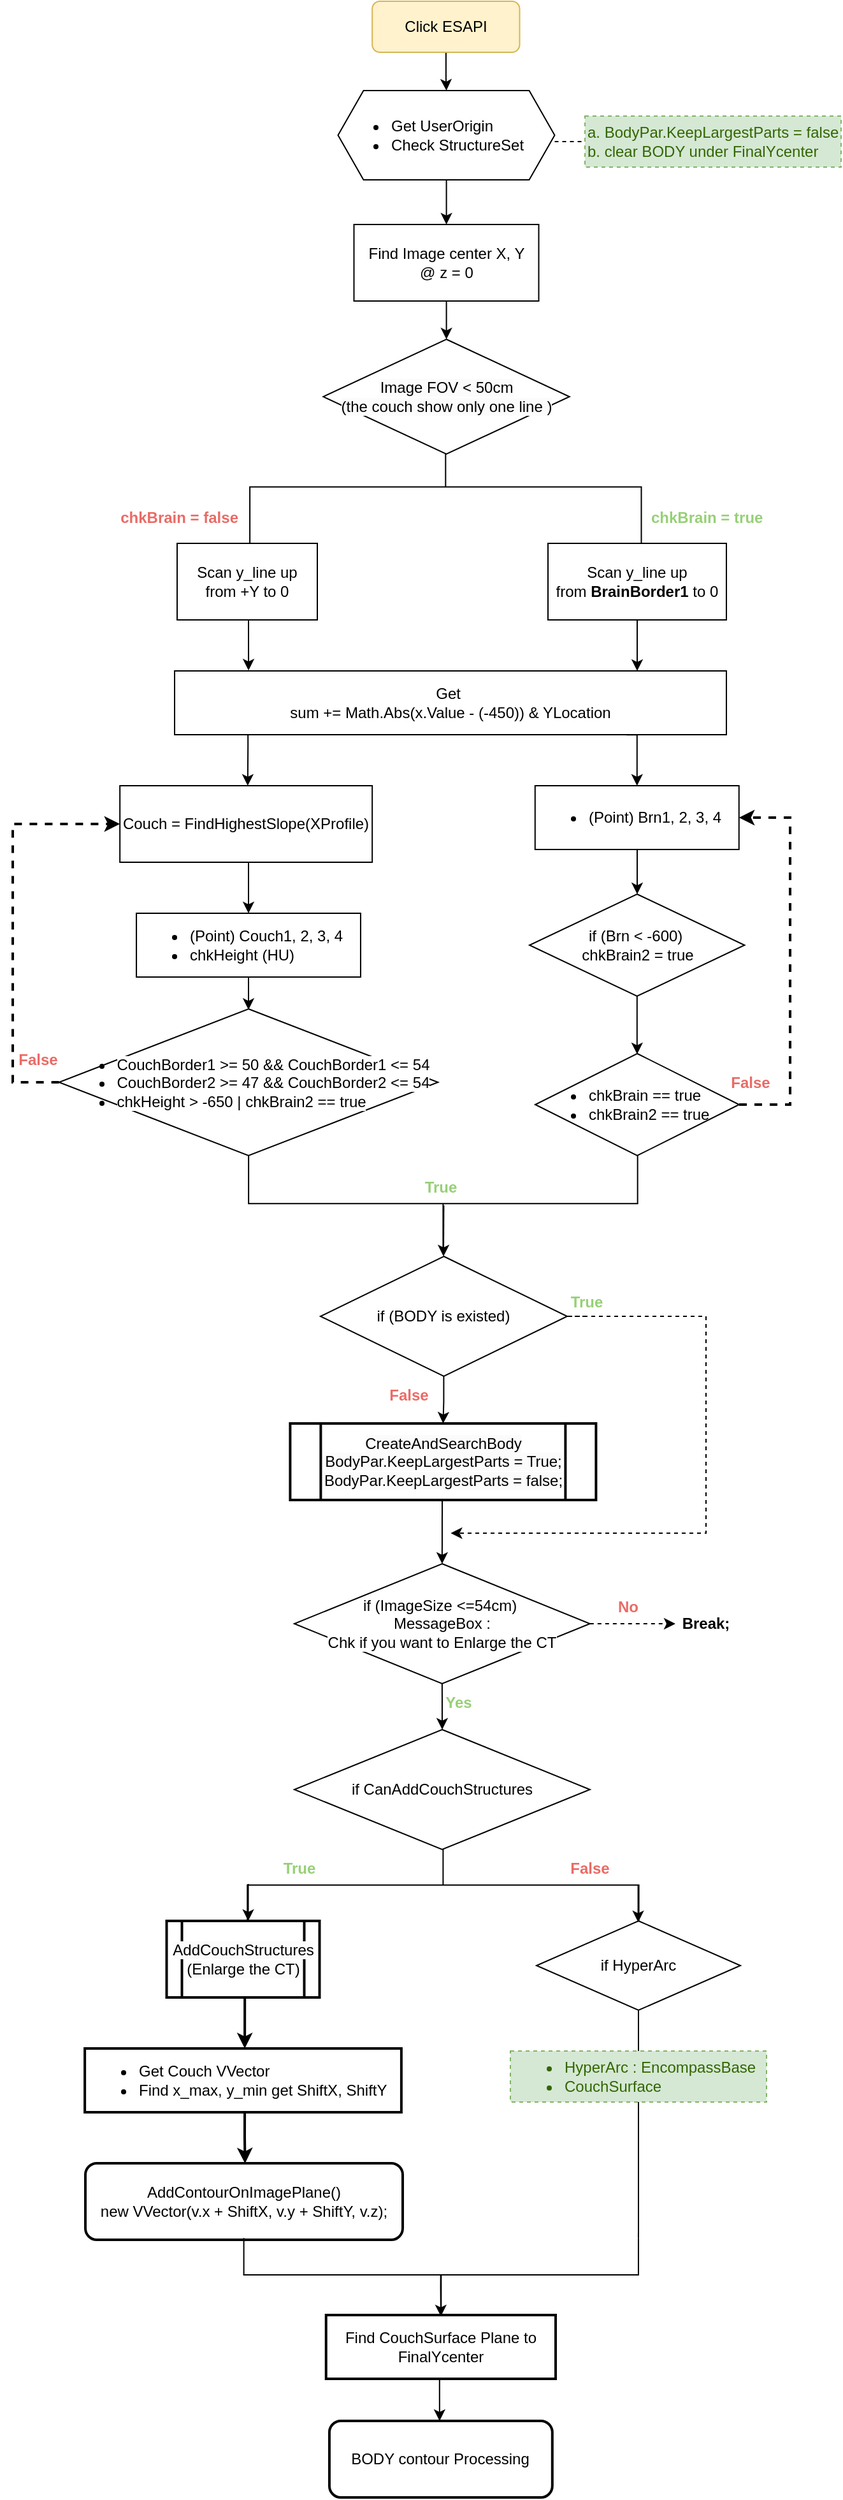 <mxfile version="21.5.0" type="github">
  <diagram name="第 1 页" id="x1ljfz-qSG_obq4z1dJh">
    <mxGraphModel dx="624" dy="898" grid="1" gridSize="10" guides="1" tooltips="1" connect="1" arrows="1" fold="1" page="1" pageScale="1" pageWidth="827" pageHeight="1169" math="0" shadow="0">
      <root>
        <mxCell id="0" />
        <mxCell id="1" parent="0" />
        <mxCell id="LTVYAx_PnS-_SqXySAhT-7" value="" style="edgeStyle=orthogonalEdgeStyle;rounded=0;orthogonalLoop=1;jettySize=auto;html=1;" parent="1" source="LTVYAx_PnS-_SqXySAhT-5" target="LTVYAx_PnS-_SqXySAhT-6" edge="1">
          <mxGeometry relative="1" as="geometry" />
        </mxCell>
        <mxCell id="LTVYAx_PnS-_SqXySAhT-5" value="&lt;ul&gt;&lt;li&gt;Get UserOrigin&lt;/li&gt;&lt;li style=&quot;&quot;&gt;Check StructureSet&amp;nbsp;&lt;/li&gt;&lt;/ul&gt;" style="shape=hexagon;perimeter=hexagonPerimeter2;whiteSpace=wrap;html=1;fixedSize=1;align=left;" parent="1" vertex="1">
          <mxGeometry x="325.25" y="160" width="170" height="70" as="geometry" />
        </mxCell>
        <mxCell id="LTVYAx_PnS-_SqXySAhT-42" value="" style="edgeStyle=orthogonalEdgeStyle;rounded=0;orthogonalLoop=1;jettySize=auto;html=1;" parent="1" source="LTVYAx_PnS-_SqXySAhT-6" target="LTVYAx_PnS-_SqXySAhT-41" edge="1">
          <mxGeometry relative="1" as="geometry" />
        </mxCell>
        <mxCell id="LTVYAx_PnS-_SqXySAhT-6" value="Find Image center X, Y &lt;br&gt;@ z = 0" style="whiteSpace=wrap;html=1;align=center;" parent="1" vertex="1">
          <mxGeometry x="337.75" y="265" width="145" height="60" as="geometry" />
        </mxCell>
        <mxCell id="LTVYAx_PnS-_SqXySAhT-11" value="" style="strokeWidth=1;html=1;shape=mxgraph.flowchart.annotation_2;align=left;labelPosition=right;pointerEvents=1;rotation=90;" parent="1" vertex="1">
          <mxGeometry x="353.72" y="317.21" width="111.87" height="307.19" as="geometry" />
        </mxCell>
        <mxCell id="LTVYAx_PnS-_SqXySAhT-20" value="" style="edgeStyle=orthogonalEdgeStyle;rounded=0;orthogonalLoop=1;jettySize=auto;html=1;entryX=0.134;entryY=-0.008;entryDx=0;entryDy=0;entryPerimeter=0;exitX=0.533;exitY=0.99;exitDx=0;exitDy=0;exitPerimeter=0;" parent="1" source="LTVYAx_PnS-_SqXySAhT-14" target="LTVYAx_PnS-_SqXySAhT-19" edge="1">
          <mxGeometry relative="1" as="geometry">
            <mxPoint x="258" y="575" as="sourcePoint" />
            <mxPoint x="257.76" y="617.16" as="targetPoint" />
            <Array as="points">
              <mxPoint x="255" y="574" />
            </Array>
          </mxGeometry>
        </mxCell>
        <mxCell id="LTVYAx_PnS-_SqXySAhT-14" value="Scan y_line up &lt;br&gt;from +Y to 0" style="rounded=0;whiteSpace=wrap;html=1;" parent="1" vertex="1">
          <mxGeometry x="199" y="515" width="110" height="60" as="geometry" />
        </mxCell>
        <mxCell id="LTVYAx_PnS-_SqXySAhT-16" value="chkBrain = true" style="text;whiteSpace=wrap;html=1;fontColor=#97D077;fontStyle=1" parent="1" vertex="1">
          <mxGeometry x="569" y="481" width="110" height="20" as="geometry" />
        </mxCell>
        <mxCell id="LTVYAx_PnS-_SqXySAhT-17" value="chkBrain = false" style="text;whiteSpace=wrap;html=1;align=right;fontColor=#EA6B66;fontStyle=1" parent="1" vertex="1">
          <mxGeometry x="149" y="481" width="100" height="20" as="geometry" />
        </mxCell>
        <mxCell id="LTVYAx_PnS-_SqXySAhT-27" value="" style="edgeStyle=orthogonalEdgeStyle;rounded=0;orthogonalLoop=1;jettySize=auto;html=1;exitX=0.551;exitY=1;exitDx=0;exitDy=0;exitPerimeter=0;" parent="1" source="LTVYAx_PnS-_SqXySAhT-18" target="LTVYAx_PnS-_SqXySAhT-19" edge="1">
          <mxGeometry relative="1" as="geometry">
            <mxPoint x="560" y="575" as="sourcePoint" />
            <mxPoint x="560" y="615" as="targetPoint" />
            <Array as="points">
              <mxPoint x="560" y="575" />
            </Array>
          </mxGeometry>
        </mxCell>
        <mxCell id="LTVYAx_PnS-_SqXySAhT-18" value="Scan y_line up &lt;br&gt;from &lt;b&gt;BrainBorder1&lt;/b&gt; to 0" style="rounded=0;whiteSpace=wrap;html=1;" parent="1" vertex="1">
          <mxGeometry x="490" y="515" width="140" height="60" as="geometry" />
        </mxCell>
        <mxCell id="LTVYAx_PnS-_SqXySAhT-29" value="" style="edgeStyle=orthogonalEdgeStyle;rounded=0;orthogonalLoop=1;jettySize=auto;html=1;exitX=0.133;exitY=0.998;exitDx=0;exitDy=0;exitPerimeter=0;entryX=0.31;entryY=0;entryDx=0;entryDy=0;entryPerimeter=0;" parent="1" source="LTVYAx_PnS-_SqXySAhT-19" edge="1">
          <mxGeometry relative="1" as="geometry">
            <mxPoint x="251.48" y="673.8" as="sourcePoint" />
            <mxPoint x="254.38" y="705" as="targetPoint" />
            <Array as="points">
              <mxPoint x="255" y="674" />
              <mxPoint x="254" y="674" />
            </Array>
          </mxGeometry>
        </mxCell>
        <mxCell id="LTVYAx_PnS-_SqXySAhT-71" style="edgeStyle=orthogonalEdgeStyle;rounded=0;orthogonalLoop=1;jettySize=auto;html=1;entryX=0.5;entryY=0;entryDx=0;entryDy=0;exitX=0.819;exitY=1.002;exitDx=0;exitDy=0;exitPerimeter=0;" parent="1" source="LTVYAx_PnS-_SqXySAhT-19" target="LTVYAx_PnS-_SqXySAhT-54" edge="1">
          <mxGeometry relative="1" as="geometry">
            <mxPoint x="539" y="675" as="sourcePoint" />
            <mxPoint x="525.92" y="704.2" as="targetPoint" />
            <Array as="points">
              <mxPoint x="560" y="665" />
            </Array>
          </mxGeometry>
        </mxCell>
        <mxCell id="LTVYAx_PnS-_SqXySAhT-19" value="Get&amp;nbsp;&lt;br&gt;sum += Math.Abs(x.Value - (-450)) &amp;amp; YLocation" style="rounded=0;whiteSpace=wrap;html=1;" parent="1" vertex="1">
          <mxGeometry x="197" y="615" width="433" height="50" as="geometry" />
        </mxCell>
        <mxCell id="LTVYAx_PnS-_SqXySAhT-31" value="" style="strokeWidth=1;html=1;shape=mxgraph.flowchart.annotation_2;align=left;labelPosition=right;pointerEvents=1;rotation=-90;" parent="1" vertex="1">
          <mxGeometry x="368.24" y="880" width="78.91" height="305.25" as="geometry" />
        </mxCell>
        <mxCell id="LTVYAx_PnS-_SqXySAhT-70" value="" style="edgeStyle=orthogonalEdgeStyle;rounded=0;orthogonalLoop=1;jettySize=auto;html=1;" parent="1" edge="1">
          <mxGeometry relative="1" as="geometry">
            <mxPoint x="255" y="855" as="sourcePoint" />
            <mxPoint x="255" y="880.654" as="targetPoint" />
            <Array as="points">
              <mxPoint x="255" y="865" />
              <mxPoint x="255" y="865" />
            </Array>
          </mxGeometry>
        </mxCell>
        <mxCell id="LTVYAx_PnS-_SqXySAhT-37" value="&lt;ul&gt;&lt;li&gt;(Point) Couch1, 2, 3, 4&amp;nbsp;&lt;/li&gt;&lt;li&gt;chkHeight (HU)&lt;/li&gt;&lt;/ul&gt;" style="rounded=0;whiteSpace=wrap;html=1;align=left;" parent="1" vertex="1">
          <mxGeometry x="167.03" y="805" width="175.94" height="50" as="geometry" />
        </mxCell>
        <mxCell id="LTVYAx_PnS-_SqXySAhT-41" value="&lt;span style=&quot;color: rgb(0, 0, 0); font-family: Helvetica; font-size: 12px; font-style: normal; font-variant-ligatures: normal; font-variant-caps: normal; font-weight: 400; letter-spacing: normal; orphans: 2; text-align: left; text-indent: 0px; text-transform: none; widows: 2; word-spacing: 0px; -webkit-text-stroke-width: 0px; background-color: rgb(251, 251, 251); text-decoration-thickness: initial; text-decoration-style: initial; text-decoration-color: initial; float: none; display: inline !important;&quot;&gt;Image FOV &amp;lt; 50cm&lt;/span&gt;&lt;br style=&quot;border-color: var(--border-color); color: rgb(0, 0, 0); font-family: Helvetica; font-size: 12px; font-style: normal; font-variant-ligatures: normal; font-variant-caps: normal; font-weight: 400; letter-spacing: normal; orphans: 2; text-align: left; text-indent: 0px; text-transform: none; widows: 2; word-spacing: 0px; -webkit-text-stroke-width: 0px; background-color: rgb(251, 251, 251); text-decoration-thickness: initial; text-decoration-style: initial; text-decoration-color: initial;&quot;&gt;&lt;span style=&quot;color: rgb(0, 0, 0); font-family: Helvetica; font-size: 12px; font-style: normal; font-variant-ligatures: normal; font-variant-caps: normal; font-weight: 400; letter-spacing: normal; orphans: 2; text-align: left; text-indent: 0px; text-transform: none; widows: 2; word-spacing: 0px; -webkit-text-stroke-width: 0px; background-color: rgb(251, 251, 251); text-decoration-thickness: initial; text-decoration-style: initial; text-decoration-color: initial; float: none; display: inline !important;&quot;&gt;(the couch show only one line )&lt;/span&gt;" style="rhombus;whiteSpace=wrap;html=1;" parent="1" vertex="1">
          <mxGeometry x="313.66" y="355" width="193.19" height="90" as="geometry" />
        </mxCell>
        <mxCell id="LTVYAx_PnS-_SqXySAhT-68" value="" style="edgeStyle=orthogonalEdgeStyle;rounded=0;orthogonalLoop=1;jettySize=auto;html=1;" parent="1" edge="1">
          <mxGeometry relative="1" as="geometry">
            <Array as="points">
              <mxPoint x="560" y="885" />
              <mxPoint x="560" y="885" />
            </Array>
            <mxPoint x="559.907" y="869.992" as="sourcePoint" />
            <mxPoint x="559.907" y="915.453" as="targetPoint" />
          </mxGeometry>
        </mxCell>
        <mxCell id="LTVYAx_PnS-_SqXySAhT-43" value="if (Brn &amp;lt; -600)&amp;nbsp; &lt;br&gt;chkBrain2 = true" style="rhombus;whiteSpace=wrap;html=1;align=center;rounded=0;verticalAlign=middle;" parent="1" vertex="1">
          <mxGeometry x="475.5" y="790" width="168.75" height="80" as="geometry" />
        </mxCell>
        <mxCell id="LTVYAx_PnS-_SqXySAhT-55" value="" style="edgeStyle=orthogonalEdgeStyle;rounded=0;orthogonalLoop=1;jettySize=auto;html=1;" parent="1" edge="1">
          <mxGeometry relative="1" as="geometry">
            <mxPoint x="255.0" y="765" as="sourcePoint" />
            <mxPoint x="255.0" y="805" as="targetPoint" />
            <Array as="points">
              <mxPoint x="255" y="795" />
              <mxPoint x="255" y="795" />
            </Array>
          </mxGeometry>
        </mxCell>
        <mxCell id="LTVYAx_PnS-_SqXySAhT-28" value="Couch = FindHighestSlope(XProfile)" style="whiteSpace=wrap;html=1;rounded=0;" parent="1" vertex="1">
          <mxGeometry x="154.09" y="705" width="198" height="60" as="geometry" />
        </mxCell>
        <mxCell id="LTVYAx_PnS-_SqXySAhT-80" style="edgeStyle=orthogonalEdgeStyle;rounded=0;orthogonalLoop=1;jettySize=auto;html=1;entryX=0;entryY=0.5;entryDx=0;entryDy=0;dashed=1;strokeWidth=2;" parent="1" source="LTVYAx_PnS-_SqXySAhT-46" target="LTVYAx_PnS-_SqXySAhT-28" edge="1">
          <mxGeometry relative="1" as="geometry">
            <Array as="points">
              <mxPoint x="70" y="937" />
              <mxPoint x="70" y="735" />
            </Array>
          </mxGeometry>
        </mxCell>
        <mxCell id="LTVYAx_PnS-_SqXySAhT-46" value="&lt;div style=&quot;text-align: left;&quot;&gt;&lt;ul&gt;&lt;li&gt;&lt;span style=&quot;background-color: rgb(255, 255, 255);&quot;&gt;CouchBorder1 &amp;gt;= 50 &amp;amp;&amp;amp; CouchBorder1 &amp;lt;= 54&lt;/span&gt;&lt;/li&gt;&lt;li&gt;&lt;span style=&quot;background-color: rgb(255, 255, 255);&quot;&gt;CouchBorder2 &amp;gt;= 47 &amp;amp;&amp;amp; CouchBorder2 &amp;lt;= 54&lt;br&gt;&lt;/span&gt;&lt;/li&gt;&lt;li&gt;&lt;span style=&quot;background-color: rgb(255, 255, 255);&quot;&gt;chkHeight &amp;gt; -650 | chkBrain2 == true&lt;/span&gt;&lt;/li&gt;&lt;/ul&gt;&lt;/div&gt;" style="rhombus;whiteSpace=wrap;html=1;rounded=0;" parent="1" vertex="1">
          <mxGeometry x="106.31" y="880" width="297.38" height="115" as="geometry" />
        </mxCell>
        <mxCell id="p7OBAl8m0kmdlYUJRd6V-2" style="edgeStyle=orthogonalEdgeStyle;rounded=0;orthogonalLoop=1;jettySize=auto;html=1;strokeWidth=2;" parent="1" edge="1">
          <mxGeometry relative="1" as="geometry">
            <mxPoint x="252.06" y="1695" as="targetPoint" />
            <mxPoint x="248.2" y="1650" as="sourcePoint" />
            <Array as="points">
              <mxPoint x="252.06" y="1650" />
            </Array>
          </mxGeometry>
        </mxCell>
        <mxCell id="LTVYAx_PnS-_SqXySAhT-69" value="" style="edgeStyle=orthogonalEdgeStyle;rounded=0;orthogonalLoop=1;jettySize=auto;html=1;" parent="1" edge="1">
          <mxGeometry relative="1" as="geometry">
            <Array as="points">
              <mxPoint x="560" y="765" />
              <mxPoint x="560" y="765" />
            </Array>
            <mxPoint x="560" y="755" as="sourcePoint" />
            <mxPoint x="560" y="790.044" as="targetPoint" />
          </mxGeometry>
        </mxCell>
        <mxCell id="LTVYAx_PnS-_SqXySAhT-54" value="&lt;ul&gt;&lt;li&gt;(Point)&amp;nbsp;Brn1, 2, 3, 4&amp;nbsp;&lt;/li&gt;&lt;/ul&gt;" style="rounded=0;whiteSpace=wrap;html=1;align=left;" parent="1" vertex="1">
          <mxGeometry x="479.88" y="705" width="160" height="50" as="geometry" />
        </mxCell>
        <mxCell id="LTVYAx_PnS-_SqXySAhT-73" style="edgeStyle=orthogonalEdgeStyle;rounded=0;orthogonalLoop=1;jettySize=auto;html=1;entryX=1;entryY=0.5;entryDx=0;entryDy=0;dashed=1;strokeWidth=2;" parent="1" source="LTVYAx_PnS-_SqXySAhT-67" target="LTVYAx_PnS-_SqXySAhT-54" edge="1">
          <mxGeometry relative="1" as="geometry">
            <mxPoint x="720" y="725" as="targetPoint" />
            <Array as="points">
              <mxPoint x="680" y="955" />
              <mxPoint x="680" y="730" />
            </Array>
          </mxGeometry>
        </mxCell>
        <mxCell id="LTVYAx_PnS-_SqXySAhT-67" value="&lt;ul&gt;&lt;li&gt;&lt;span style=&quot;background-color: initial;&quot;&gt;chkBrain == true&lt;/span&gt;&lt;/li&gt;&lt;li&gt;chkBrain2 == true&lt;/li&gt;&lt;/ul&gt;" style="rhombus;whiteSpace=wrap;html=1;rounded=0;align=left;" parent="1" vertex="1">
          <mxGeometry x="480" y="915" width="160" height="80" as="geometry" />
        </mxCell>
        <mxCell id="p7OBAl8m0kmdlYUJRd6V-9" style="edgeStyle=orthogonalEdgeStyle;rounded=0;orthogonalLoop=1;jettySize=auto;html=1;entryX=0.493;entryY=0.002;entryDx=0;entryDy=0;entryPerimeter=0;strokeWidth=2;" parent="1" edge="1">
          <mxGeometry relative="1" as="geometry">
            <mxPoint x="252.034" y="1745" as="sourcePoint" />
            <mxPoint x="252.29" y="1785.12" as="targetPoint" />
            <Array as="points">
              <mxPoint x="252.06" y="1765" />
              <mxPoint x="252.06" y="1765" />
            </Array>
          </mxGeometry>
        </mxCell>
        <mxCell id="p7OBAl8m0kmdlYUJRd6V-3" value="&lt;ul&gt;&lt;li style=&quot;&quot;&gt;Get Couch VVector&lt;/li&gt;&lt;li style=&quot;&quot;&gt;Find x_max, y_min get ShiftX, ShiftY&lt;/li&gt;&lt;/ul&gt;" style="rounded=0;whiteSpace=wrap;html=1;align=left;strokeWidth=2;" parent="1" vertex="1">
          <mxGeometry x="126.55" y="1695" width="248.4" height="50" as="geometry" />
        </mxCell>
        <mxCell id="p7OBAl8m0kmdlYUJRd6V-6" value="&lt;span style=&quot;color: rgb(0, 0, 0); font-family: Helvetica; font-size: 12px; font-style: normal; font-variant-ligatures: normal; font-variant-caps: normal; font-weight: 400; letter-spacing: normal; orphans: 2; text-align: center; text-indent: 0px; text-transform: none; widows: 2; word-spacing: 0px; -webkit-text-stroke-width: 0px; background-color: rgb(251, 251, 251); text-decoration-thickness: initial; text-decoration-style: initial; text-decoration-color: initial; float: none; display: inline !important;&quot;&gt;AddCouchStructures&lt;br&gt;(Enlarge the CT)&lt;br&gt;&lt;/span&gt;" style="shape=process;whiteSpace=wrap;html=1;backgroundOutline=1;strokeWidth=2;" parent="1" vertex="1">
          <mxGeometry x="190.75" y="1595" width="120" height="60" as="geometry" />
        </mxCell>
        <mxCell id="p7OBAl8m0kmdlYUJRd6V-7" value="AddContourOnImagePlane() &lt;br&gt;new VVector(v.x + ShiftX, v.y + ShiftY, v.z);" style="rounded=1;whiteSpace=wrap;html=1;strokeWidth=2;" parent="1" vertex="1">
          <mxGeometry x="127" y="1785" width="249" height="60" as="geometry" />
        </mxCell>
        <mxCell id="p7OBAl8m0kmdlYUJRd6V-11" value="" style="edgeStyle=orthogonalEdgeStyle;rounded=0;orthogonalLoop=1;jettySize=auto;html=1;" parent="1" source="p7OBAl8m0kmdlYUJRd6V-10" target="LTVYAx_PnS-_SqXySAhT-5" edge="1">
          <mxGeometry relative="1" as="geometry" />
        </mxCell>
        <mxCell id="p7OBAl8m0kmdlYUJRd6V-10" value="Click ESAPI" style="rounded=1;whiteSpace=wrap;html=1;fillColor=#fff2cc;strokeColor=#d6b656;" parent="1" vertex="1">
          <mxGeometry x="352.09" y="90" width="115.66" height="40" as="geometry" />
        </mxCell>
        <mxCell id="p7OBAl8m0kmdlYUJRd6V-12" value="True" style="text;html=1;strokeColor=none;fillColor=none;align=center;verticalAlign=middle;whiteSpace=wrap;rounded=0;fontColor=#97D077;fontStyle=1" parent="1" vertex="1">
          <mxGeometry x="375.94" y="1005" width="60" height="30" as="geometry" />
        </mxCell>
        <mxCell id="p7OBAl8m0kmdlYUJRd6V-13" value="False" style="text;html=1;strokeColor=none;fillColor=none;align=center;verticalAlign=middle;whiteSpace=wrap;rounded=0;fontColor=#EA6B66;fontStyle=1" parent="1" vertex="1">
          <mxGeometry x="619" y="922.5" width="60" height="30" as="geometry" />
        </mxCell>
        <mxCell id="p7OBAl8m0kmdlYUJRd6V-14" value="False" style="text;html=1;strokeColor=none;fillColor=none;align=center;verticalAlign=middle;whiteSpace=wrap;rounded=0;fontColor=#EA6B66;fontStyle=1" parent="1" vertex="1">
          <mxGeometry x="60" y="905" width="60" height="30" as="geometry" />
        </mxCell>
        <mxCell id="7x6FABwZxnRr2V_j7CdN-1" style="edgeStyle=orthogonalEdgeStyle;rounded=0;orthogonalLoop=1;jettySize=auto;html=1;dashed=1;startArrow=none;startFill=0;endArrow=none;endFill=0;strokeWidth=1;" parent="1" edge="1">
          <mxGeometry relative="1" as="geometry">
            <mxPoint x="520" y="200" as="targetPoint" />
            <mxPoint x="495.25" y="200" as="sourcePoint" />
          </mxGeometry>
        </mxCell>
        <mxCell id="7x6FABwZxnRr2V_j7CdN-2" value="&lt;span style=&quot;background-color: initial;&quot;&gt;a. BodyPar.KeepLargestParts = false&lt;/span&gt;&lt;br&gt;&lt;span style=&quot;background-color: initial;&quot;&gt;b. clear BODY under FinalYcenter&amp;nbsp;&lt;/span&gt;" style="rounded=0;whiteSpace=wrap;html=1;dashed=1;strokeWidth=1;align=left;fillColor=#d5e8d4;strokeColor=#82b366;fontColor=#336600;" parent="1" vertex="1">
          <mxGeometry x="519" y="180" width="201" height="40" as="geometry" />
        </mxCell>
        <mxCell id="4svMNwHMsA5PGAplz-GQ-5" value="True" style="text;html=1;strokeColor=none;fillColor=none;align=center;verticalAlign=middle;whiteSpace=wrap;rounded=0;fontColor=#97D077;fontStyle=1" vertex="1" parent="1">
          <mxGeometry x="474.75" y="1095" width="91" height="30" as="geometry" />
        </mxCell>
        <mxCell id="4svMNwHMsA5PGAplz-GQ-6" value="False" style="text;html=1;strokeColor=none;fillColor=none;align=center;verticalAlign=middle;whiteSpace=wrap;rounded=0;fontColor=#EA6B66;fontStyle=1" vertex="1" parent="1">
          <mxGeometry x="325.82" y="1168" width="110.12" height="30" as="geometry" />
        </mxCell>
        <mxCell id="4svMNwHMsA5PGAplz-GQ-9" value="" style="endArrow=classic;html=1;rounded=0;" edge="1" parent="1">
          <mxGeometry width="50" height="50" relative="1" as="geometry">
            <mxPoint x="408.2" y="1034" as="sourcePoint" />
            <mxPoint x="408" y="1074" as="targetPoint" />
          </mxGeometry>
        </mxCell>
        <mxCell id="4svMNwHMsA5PGAplz-GQ-10" value="&lt;span style=&quot;orphans: 2; text-align: center; text-indent: 0px; widows: 2; background-color: rgb(251, 251, 251); text-decoration-thickness: initial; text-decoration-style: initial; text-decoration-color: initial; float: none; display: inline !important;&quot;&gt;CreateAndSearchBody&lt;br&gt;BodyPar.KeepLargestParts = True;&lt;br&gt;BodyPar.KeepLargestParts = false;&lt;br&gt;&lt;/span&gt;" style="shape=process;whiteSpace=wrap;html=1;backgroundOutline=1;strokeWidth=2;" vertex="1" parent="1">
          <mxGeometry x="287.7" y="1205" width="240" height="60" as="geometry" />
        </mxCell>
        <mxCell id="4svMNwHMsA5PGAplz-GQ-20" value="&lt;span style=&quot;background-color: rgb(255, 255, 255);&quot;&gt;if (ImageSize &amp;lt;=54cm)&amp;nbsp; &lt;br&gt;MessageBox : &lt;br&gt;Chk if you want to Enlarge the CT&lt;/span&gt;" style="rhombus;whiteSpace=wrap;html=1;align=center;rounded=0;verticalAlign=middle;" vertex="1" parent="1">
          <mxGeometry x="290.97" y="1315" width="231.94" height="94" as="geometry" />
        </mxCell>
        <mxCell id="4svMNwHMsA5PGAplz-GQ-21" value="" style="endArrow=classic;html=1;rounded=0;exitX=1;exitY=0.5;exitDx=0;exitDy=0;dashed=1;" edge="1" parent="1">
          <mxGeometry width="50" height="50" relative="1" as="geometry">
            <mxPoint x="522.91" y="1362" as="sourcePoint" />
            <mxPoint x="590" y="1362" as="targetPoint" />
          </mxGeometry>
        </mxCell>
        <mxCell id="4svMNwHMsA5PGAplz-GQ-22" value="No" style="text;html=1;strokeColor=none;fillColor=none;align=center;verticalAlign=middle;whiteSpace=wrap;rounded=0;fontColor=#EA6B66;fontStyle=1" vertex="1" parent="1">
          <mxGeometry x="522.91" y="1334.23" width="60" height="30" as="geometry" />
        </mxCell>
        <mxCell id="4svMNwHMsA5PGAplz-GQ-23" value="&lt;font color=&quot;#000000&quot;&gt;Break;&lt;/font&gt;" style="text;html=1;strokeColor=none;fillColor=none;align=center;verticalAlign=middle;whiteSpace=wrap;rounded=0;fontColor=#EA6B66;fontStyle=1" vertex="1" parent="1">
          <mxGeometry x="584.25" y="1347" width="60" height="30" as="geometry" />
        </mxCell>
        <mxCell id="4svMNwHMsA5PGAplz-GQ-27" value="" style="endArrow=classic;html=1;rounded=0;entryX=0.5;entryY=0;entryDx=0;entryDy=0;" edge="1" parent="1" target="4svMNwHMsA5PGAplz-GQ-20">
          <mxGeometry width="50" height="50" relative="1" as="geometry">
            <mxPoint x="407" y="1265" as="sourcePoint" />
            <mxPoint x="407" y="1292" as="targetPoint" />
          </mxGeometry>
        </mxCell>
        <mxCell id="4svMNwHMsA5PGAplz-GQ-28" value="" style="endArrow=classic;html=1;rounded=0;exitX=0.5;exitY=1;exitDx=0;exitDy=0;" edge="1" parent="1" source="4svMNwHMsA5PGAplz-GQ-20">
          <mxGeometry width="50" height="50" relative="1" as="geometry">
            <mxPoint x="380" y="1415" as="sourcePoint" />
            <mxPoint x="407" y="1445" as="targetPoint" />
          </mxGeometry>
        </mxCell>
        <mxCell id="4svMNwHMsA5PGAplz-GQ-30" value="&lt;font color=&quot;#97d077&quot;&gt;Yes&lt;/font&gt;" style="text;html=1;strokeColor=none;fillColor=none;align=center;verticalAlign=middle;whiteSpace=wrap;rounded=0;fontColor=#EA6B66;fontStyle=1" vertex="1" parent="1">
          <mxGeometry x="390.0" y="1409.13" width="60" height="30" as="geometry" />
        </mxCell>
        <mxCell id="4svMNwHMsA5PGAplz-GQ-31" value="&lt;span style=&quot;background-color: rgb(255, 255, 255);&quot;&gt;if&amp;nbsp;&lt;/span&gt;CanAddCouchStructures" style="rhombus;whiteSpace=wrap;html=1;align=center;rounded=0;verticalAlign=middle;" vertex="1" parent="1">
          <mxGeometry x="290.97" y="1445" width="231.94" height="94" as="geometry" />
        </mxCell>
        <mxCell id="4svMNwHMsA5PGAplz-GQ-35" style="edgeStyle=orthogonalEdgeStyle;rounded=0;orthogonalLoop=1;jettySize=auto;html=1;dashed=1;strokeWidth=1;" edge="1" parent="1">
          <mxGeometry relative="1" as="geometry">
            <mxPoint x="413.69" y="1291" as="targetPoint" />
            <Array as="points">
              <mxPoint x="417" y="1121" />
              <mxPoint x="614" y="1121" />
              <mxPoint x="614" y="1291" />
            </Array>
            <mxPoint x="520" y="1121" as="sourcePoint" />
          </mxGeometry>
        </mxCell>
        <mxCell id="4svMNwHMsA5PGAplz-GQ-39" value="" style="edgeStyle=orthogonalEdgeStyle;rounded=0;orthogonalLoop=1;jettySize=auto;html=1;" edge="1" parent="1" source="4svMNwHMsA5PGAplz-GQ-38" target="4svMNwHMsA5PGAplz-GQ-10">
          <mxGeometry relative="1" as="geometry" />
        </mxCell>
        <mxCell id="4svMNwHMsA5PGAplz-GQ-38" value="&lt;span style=&quot;background-color: rgb(255, 255, 255);&quot;&gt;if (BODY is existed)&lt;/span&gt;" style="rhombus;whiteSpace=wrap;html=1;align=center;rounded=0;verticalAlign=middle;" vertex="1" parent="1">
          <mxGeometry x="311.44" y="1074" width="193.63" height="94" as="geometry" />
        </mxCell>
        <mxCell id="4svMNwHMsA5PGAplz-GQ-40" value="" style="strokeWidth=1;html=1;shape=mxgraph.flowchart.annotation_2;align=left;labelPosition=right;pointerEvents=1;rotation=90;" vertex="1" parent="1">
          <mxGeometry x="379.49" y="1413.28" width="56.42" height="307.19" as="geometry" />
        </mxCell>
        <mxCell id="4svMNwHMsA5PGAplz-GQ-41" value="True" style="text;html=1;strokeColor=none;fillColor=none;align=center;verticalAlign=middle;whiteSpace=wrap;rounded=0;fontColor=#97D077;fontStyle=1" vertex="1" parent="1">
          <mxGeometry x="265.25" y="1539" width="60" height="30" as="geometry" />
        </mxCell>
        <mxCell id="4svMNwHMsA5PGAplz-GQ-42" value="False" style="text;html=1;strokeColor=none;fillColor=none;align=center;verticalAlign=middle;whiteSpace=wrap;rounded=0;fontColor=#EA6B66;fontStyle=1" vertex="1" parent="1">
          <mxGeometry x="467.75" y="1539" width="110.12" height="30" as="geometry" />
        </mxCell>
        <mxCell id="4svMNwHMsA5PGAplz-GQ-43" value="&lt;span style=&quot;background-color: rgb(255, 255, 255);&quot;&gt;if HyperArc&lt;/span&gt;" style="rhombus;whiteSpace=wrap;html=1;align=center;rounded=0;verticalAlign=middle;" vertex="1" parent="1">
          <mxGeometry x="481" y="1595" width="160" height="70" as="geometry" />
        </mxCell>
        <mxCell id="4svMNwHMsA5PGAplz-GQ-48" value="" style="strokeWidth=1;html=1;shape=mxgraph.flowchart.annotation_2;align=left;labelPosition=right;pointerEvents=1;rotation=-90;" vertex="1" parent="1">
          <mxGeometry x="377.2" y="1717.7" width="57.9" height="309.67" as="geometry" />
        </mxCell>
        <mxCell id="4svMNwHMsA5PGAplz-GQ-49" value="" style="endArrow=none;html=1;rounded=0;entryX=0.5;entryY=1;entryDx=0;entryDy=0;exitX=0.5;exitY=0;exitDx=0;exitDy=0;" edge="1" parent="1" source="4svMNwHMsA5PGAplz-GQ-60" target="4svMNwHMsA5PGAplz-GQ-43">
          <mxGeometry width="50" height="50" relative="1" as="geometry">
            <mxPoint x="340" y="1635" as="sourcePoint" />
            <mxPoint x="390" y="1585" as="targetPoint" />
          </mxGeometry>
        </mxCell>
        <mxCell id="4svMNwHMsA5PGAplz-GQ-52" style="edgeStyle=orthogonalEdgeStyle;rounded=0;orthogonalLoop=1;jettySize=auto;html=1;" edge="1" parent="1">
          <mxGeometry relative="1" as="geometry">
            <mxPoint x="404.94" y="1987" as="targetPoint" />
            <mxPoint x="404.917" y="1947" as="sourcePoint" />
            <Array as="points">
              <mxPoint x="405" y="1965" />
              <mxPoint x="405" y="1965" />
            </Array>
          </mxGeometry>
        </mxCell>
        <mxCell id="4svMNwHMsA5PGAplz-GQ-50" value="&lt;span style=&quot;background-color: initial;&quot;&gt;Find CouchSurface Plane to FinalYcenter&lt;/span&gt;" style="rounded=0;whiteSpace=wrap;html=1;align=center;strokeWidth=2;" vertex="1" parent="1">
          <mxGeometry x="315.86" y="1904" width="180.14" height="50" as="geometry" />
        </mxCell>
        <mxCell id="4svMNwHMsA5PGAplz-GQ-54" value="BODY contour Processing" style="rounded=1;whiteSpace=wrap;html=1;strokeWidth=2;" vertex="1" parent="1">
          <mxGeometry x="318.47" y="1987" width="174.94" height="60" as="geometry" />
        </mxCell>
        <mxCell id="4svMNwHMsA5PGAplz-GQ-55" value="" style="endArrow=classic;html=1;rounded=0;entryX=0.5;entryY=0;entryDx=0;entryDy=0;exitX=0.495;exitY=0.501;exitDx=0;exitDy=0;exitPerimeter=0;" edge="1" parent="1">
          <mxGeometry width="50" height="50" relative="1" as="geometry">
            <mxPoint x="254.77" y="1566" as="sourcePoint" />
            <mxPoint x="254.77" y="1595" as="targetPoint" />
          </mxGeometry>
        </mxCell>
        <mxCell id="4svMNwHMsA5PGAplz-GQ-56" value="" style="endArrow=classic;html=1;rounded=0;entryX=0.5;entryY=0;entryDx=0;entryDy=0;exitX=0.495;exitY=0.501;exitDx=0;exitDy=0;exitPerimeter=0;" edge="1" parent="1">
          <mxGeometry width="50" height="50" relative="1" as="geometry">
            <mxPoint x="560.77" y="1567" as="sourcePoint" />
            <mxPoint x="560.77" y="1596" as="targetPoint" />
          </mxGeometry>
        </mxCell>
        <mxCell id="4svMNwHMsA5PGAplz-GQ-57" style="edgeStyle=orthogonalEdgeStyle;rounded=0;orthogonalLoop=1;jettySize=auto;html=1;exitX=0.494;exitY=0.499;exitDx=0;exitDy=0;exitPerimeter=0;" edge="1" parent="1" source="4svMNwHMsA5PGAplz-GQ-48">
          <mxGeometry relative="1" as="geometry">
            <mxPoint x="405.97" y="1905" as="targetPoint" />
            <mxPoint x="406" y="1875" as="sourcePoint" />
            <Array as="points">
              <mxPoint x="406" y="1883" />
            </Array>
          </mxGeometry>
        </mxCell>
        <mxCell id="4svMNwHMsA5PGAplz-GQ-63" value="" style="endArrow=none;html=1;rounded=0;entryX=0.5;entryY=1;entryDx=0;entryDy=0;exitX=1;exitY=1;exitDx=0;exitDy=0;exitPerimeter=0;" edge="1" parent="1" source="4svMNwHMsA5PGAplz-GQ-48" target="4svMNwHMsA5PGAplz-GQ-60">
          <mxGeometry width="50" height="50" relative="1" as="geometry">
            <mxPoint x="561" y="1844" as="sourcePoint" />
            <mxPoint x="561" y="1665" as="targetPoint" />
          </mxGeometry>
        </mxCell>
        <mxCell id="4svMNwHMsA5PGAplz-GQ-60" value="&lt;ul&gt;&lt;li&gt;HyperArc :&amp;nbsp;EncompassBase&lt;/li&gt;&lt;li&gt;CouchSurface&lt;/li&gt;&lt;/ul&gt;" style="rounded=0;whiteSpace=wrap;html=1;dashed=1;strokeWidth=1;align=left;fillColor=#d5e8d4;strokeColor=#82b366;fontColor=#336600;" vertex="1" parent="1">
          <mxGeometry x="460.5" y="1697" width="201" height="40" as="geometry" />
        </mxCell>
      </root>
    </mxGraphModel>
  </diagram>
</mxfile>
